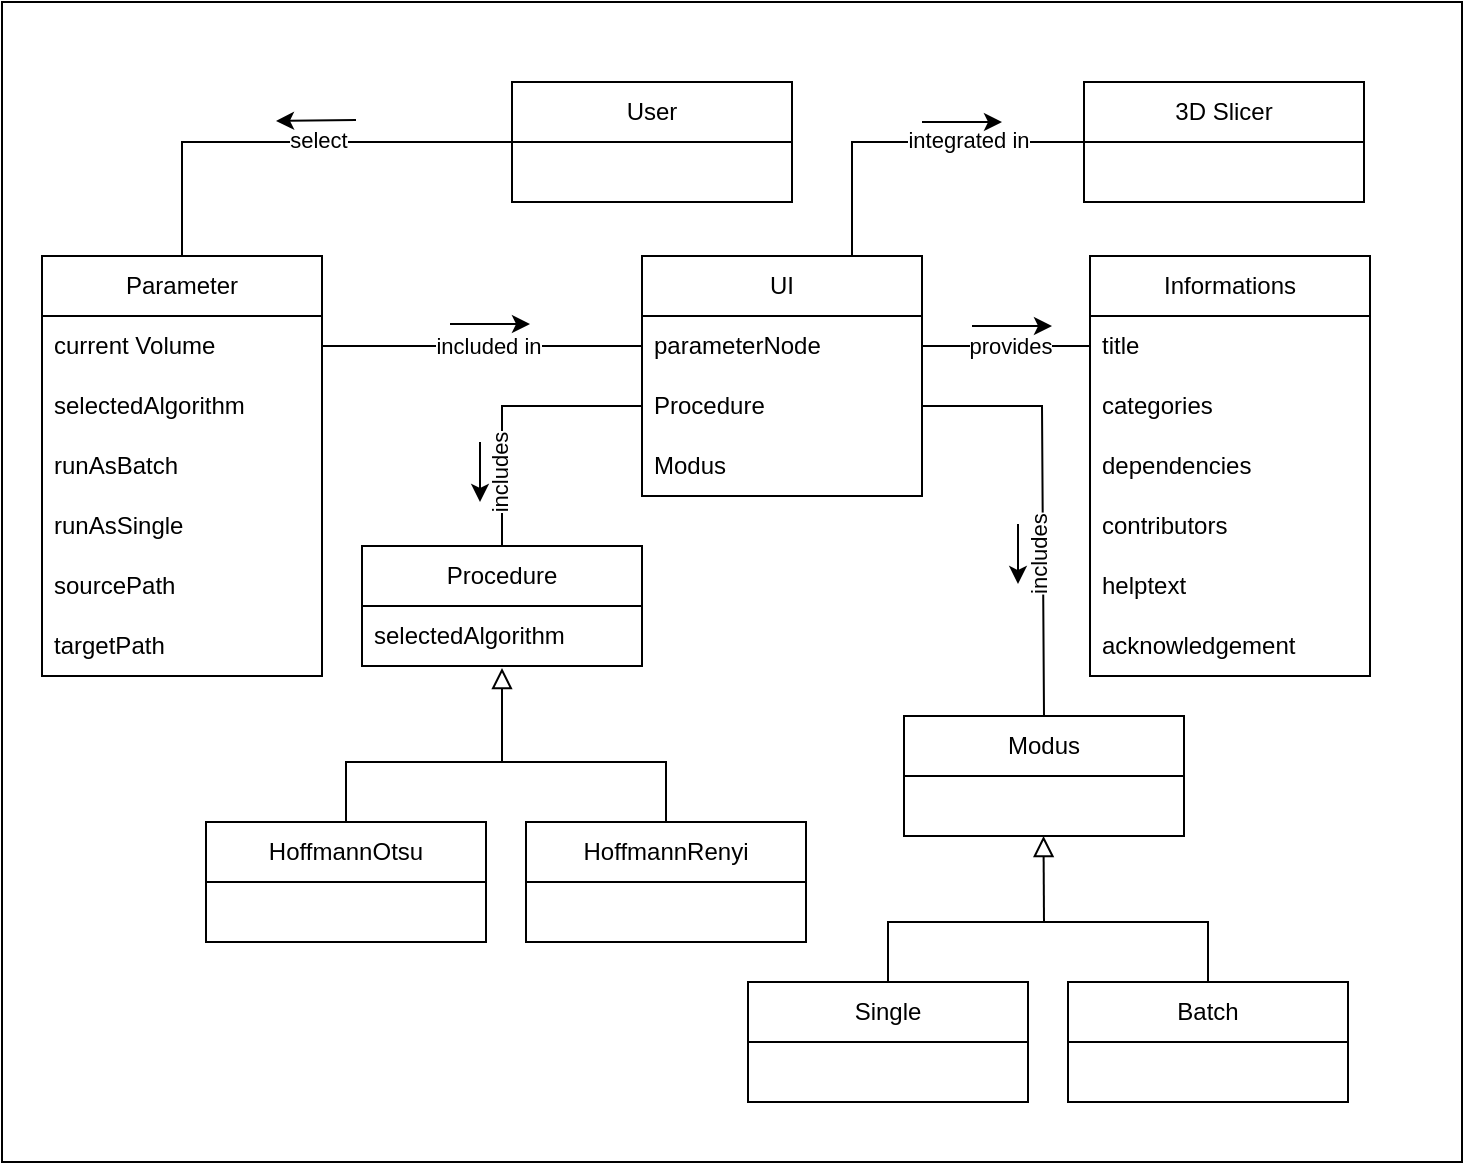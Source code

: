 <mxfile>
    <diagram name="Domänenmodell" id="t4hak22wCXQW6pz-v2GZ">
        <mxGraphModel dx="1854" dy="1629" grid="1" gridSize="10" guides="1" tooltips="1" connect="1" arrows="1" fold="1" page="1" pageScale="1" pageWidth="827" pageHeight="1169" math="0" shadow="0">
            <root>
                <mxCell id="0"/>
                <mxCell id="1" parent="0"/>
                <mxCell id="Qs3f1plYn783Y-EwiYJO-93" value="" style="rounded=0;whiteSpace=wrap;html=1;" parent="1" vertex="1">
                    <mxGeometry x="30" y="40" width="730" height="580" as="geometry"/>
                </mxCell>
                <mxCell id="Qs3f1plYn783Y-EwiYJO-1" value="UI" style="swimlane;fontStyle=0;childLayout=stackLayout;horizontal=1;startSize=30;horizontalStack=0;resizeParent=1;resizeParentMax=0;resizeLast=0;collapsible=1;marginBottom=0;whiteSpace=wrap;html=1;" parent="1" vertex="1">
                    <mxGeometry x="350" y="167" width="140" height="120" as="geometry"/>
                </mxCell>
                <mxCell id="Qs3f1plYn783Y-EwiYJO-2" value="parameterNode" style="text;strokeColor=none;fillColor=none;align=left;verticalAlign=middle;spacingLeft=4;spacingRight=4;overflow=hidden;points=[[0,0.5],[1,0.5]];portConstraint=eastwest;rotatable=0;whiteSpace=wrap;html=1;" parent="Qs3f1plYn783Y-EwiYJO-1" vertex="1">
                    <mxGeometry y="30" width="140" height="30" as="geometry"/>
                </mxCell>
                <mxCell id="Qs3f1plYn783Y-EwiYJO-77" value="Procedure" style="text;strokeColor=none;fillColor=none;align=left;verticalAlign=middle;spacingLeft=4;spacingRight=4;overflow=hidden;points=[[0,0.5],[1,0.5]];portConstraint=eastwest;rotatable=0;whiteSpace=wrap;html=1;" parent="Qs3f1plYn783Y-EwiYJO-1" vertex="1">
                    <mxGeometry y="60" width="140" height="30" as="geometry"/>
                </mxCell>
                <mxCell id="Qs3f1plYn783Y-EwiYJO-3" value="Modus" style="text;strokeColor=none;fillColor=none;align=left;verticalAlign=middle;spacingLeft=4;spacingRight=4;overflow=hidden;points=[[0,0.5],[1,0.5]];portConstraint=eastwest;rotatable=0;whiteSpace=wrap;html=1;" parent="Qs3f1plYn783Y-EwiYJO-1" vertex="1">
                    <mxGeometry y="90" width="140" height="30" as="geometry"/>
                </mxCell>
                <mxCell id="Qs3f1plYn783Y-EwiYJO-6" value="Informations" style="swimlane;fontStyle=0;childLayout=stackLayout;horizontal=1;startSize=30;horizontalStack=0;resizeParent=1;resizeParentMax=0;resizeLast=0;collapsible=1;marginBottom=0;whiteSpace=wrap;html=1;" parent="1" vertex="1">
                    <mxGeometry x="574" y="167" width="140" height="210" as="geometry">
                        <mxRectangle x="610" y="140" width="70" height="30" as="alternateBounds"/>
                    </mxGeometry>
                </mxCell>
                <mxCell id="Qs3f1plYn783Y-EwiYJO-7" value="title" style="text;strokeColor=none;fillColor=none;align=left;verticalAlign=middle;spacingLeft=4;spacingRight=4;overflow=hidden;points=[[0,0.5],[1,0.5]];portConstraint=eastwest;rotatable=0;whiteSpace=wrap;html=1;" parent="Qs3f1plYn783Y-EwiYJO-6" vertex="1">
                    <mxGeometry y="30" width="140" height="30" as="geometry"/>
                </mxCell>
                <mxCell id="Qs3f1plYn783Y-EwiYJO-26" value="categories" style="text;strokeColor=none;fillColor=none;align=left;verticalAlign=middle;spacingLeft=4;spacingRight=4;overflow=hidden;points=[[0,0.5],[1,0.5]];portConstraint=eastwest;rotatable=0;whiteSpace=wrap;html=1;" parent="Qs3f1plYn783Y-EwiYJO-6" vertex="1">
                    <mxGeometry y="60" width="140" height="30" as="geometry"/>
                </mxCell>
                <mxCell id="Qs3f1plYn783Y-EwiYJO-27" value="dependencies" style="text;strokeColor=none;fillColor=none;align=left;verticalAlign=middle;spacingLeft=4;spacingRight=4;overflow=hidden;points=[[0,0.5],[1,0.5]];portConstraint=eastwest;rotatable=0;whiteSpace=wrap;html=1;" parent="Qs3f1plYn783Y-EwiYJO-6" vertex="1">
                    <mxGeometry y="90" width="140" height="30" as="geometry"/>
                </mxCell>
                <mxCell id="Qs3f1plYn783Y-EwiYJO-28" value="contributors" style="text;strokeColor=none;fillColor=none;align=left;verticalAlign=middle;spacingLeft=4;spacingRight=4;overflow=hidden;points=[[0,0.5],[1,0.5]];portConstraint=eastwest;rotatable=0;whiteSpace=wrap;html=1;" parent="Qs3f1plYn783Y-EwiYJO-6" vertex="1">
                    <mxGeometry y="120" width="140" height="30" as="geometry"/>
                </mxCell>
                <mxCell id="Qs3f1plYn783Y-EwiYJO-8" value="helptext" style="text;strokeColor=none;fillColor=none;align=left;verticalAlign=middle;spacingLeft=4;spacingRight=4;overflow=hidden;points=[[0,0.5],[1,0.5]];portConstraint=eastwest;rotatable=0;whiteSpace=wrap;html=1;" parent="Qs3f1plYn783Y-EwiYJO-6" vertex="1">
                    <mxGeometry y="150" width="140" height="30" as="geometry"/>
                </mxCell>
                <mxCell id="Qs3f1plYn783Y-EwiYJO-9" value="acknowledgement" style="text;strokeColor=none;fillColor=none;align=left;verticalAlign=middle;spacingLeft=4;spacingRight=4;overflow=hidden;points=[[0,0.5],[1,0.5]];portConstraint=eastwest;rotatable=0;whiteSpace=wrap;html=1;" parent="Qs3f1plYn783Y-EwiYJO-6" vertex="1">
                    <mxGeometry y="180" width="140" height="30" as="geometry"/>
                </mxCell>
                <mxCell id="Qs3f1plYn783Y-EwiYJO-14" value="Parameter" style="swimlane;fontStyle=0;childLayout=stackLayout;horizontal=1;startSize=30;horizontalStack=0;resizeParent=1;resizeParentMax=0;resizeLast=0;collapsible=1;marginBottom=0;whiteSpace=wrap;html=1;" parent="1" vertex="1">
                    <mxGeometry x="50" y="167" width="140" height="210" as="geometry"/>
                </mxCell>
                <mxCell id="Qs3f1plYn783Y-EwiYJO-15" value="current Volume" style="text;strokeColor=none;fillColor=none;align=left;verticalAlign=middle;spacingLeft=4;spacingRight=4;overflow=hidden;points=[[0,0.5],[1,0.5]];portConstraint=eastwest;rotatable=0;whiteSpace=wrap;html=1;" parent="Qs3f1plYn783Y-EwiYJO-14" vertex="1">
                    <mxGeometry y="30" width="140" height="30" as="geometry"/>
                </mxCell>
                <mxCell id="Qs3f1plYn783Y-EwiYJO-31" value="selectedAlgorithm" style="text;strokeColor=none;fillColor=none;align=left;verticalAlign=middle;spacingLeft=4;spacingRight=4;overflow=hidden;points=[[0,0.5],[1,0.5]];portConstraint=eastwest;rotatable=0;whiteSpace=wrap;html=1;" parent="Qs3f1plYn783Y-EwiYJO-14" vertex="1">
                    <mxGeometry y="60" width="140" height="30" as="geometry"/>
                </mxCell>
                <mxCell id="Qs3f1plYn783Y-EwiYJO-16" value="runAsBatch" style="text;strokeColor=none;fillColor=none;align=left;verticalAlign=middle;spacingLeft=4;spacingRight=4;overflow=hidden;points=[[0,0.5],[1,0.5]];portConstraint=eastwest;rotatable=0;whiteSpace=wrap;html=1;" parent="Qs3f1plYn783Y-EwiYJO-14" vertex="1">
                    <mxGeometry y="90" width="140" height="30" as="geometry"/>
                </mxCell>
                <mxCell id="Qs3f1plYn783Y-EwiYJO-30" value="runAsSingle" style="text;strokeColor=none;fillColor=none;align=left;verticalAlign=middle;spacingLeft=4;spacingRight=4;overflow=hidden;points=[[0,0.5],[1,0.5]];portConstraint=eastwest;rotatable=0;whiteSpace=wrap;html=1;" parent="Qs3f1plYn783Y-EwiYJO-14" vertex="1">
                    <mxGeometry y="120" width="140" height="30" as="geometry"/>
                </mxCell>
                <mxCell id="Qs3f1plYn783Y-EwiYJO-29" value="sourcePath" style="text;strokeColor=none;fillColor=none;align=left;verticalAlign=middle;spacingLeft=4;spacingRight=4;overflow=hidden;points=[[0,0.5],[1,0.5]];portConstraint=eastwest;rotatable=0;whiteSpace=wrap;html=1;" parent="Qs3f1plYn783Y-EwiYJO-14" vertex="1">
                    <mxGeometry y="150" width="140" height="30" as="geometry"/>
                </mxCell>
                <mxCell id="Qs3f1plYn783Y-EwiYJO-17" value="targetPath" style="text;strokeColor=none;fillColor=none;align=left;verticalAlign=middle;spacingLeft=4;spacingRight=4;overflow=hidden;points=[[0,0.5],[1,0.5]];portConstraint=eastwest;rotatable=0;whiteSpace=wrap;html=1;" parent="Qs3f1plYn783Y-EwiYJO-14" vertex="1">
                    <mxGeometry y="180" width="140" height="30" as="geometry"/>
                </mxCell>
                <mxCell id="Qs3f1plYn783Y-EwiYJO-32" value="" style="endArrow=none;html=1;rounded=0;entryX=0;entryY=0.5;entryDx=0;entryDy=0;exitX=1;exitY=0.5;exitDx=0;exitDy=0;" parent="1" source="Qs3f1plYn783Y-EwiYJO-15" target="Qs3f1plYn783Y-EwiYJO-2" edge="1">
                    <mxGeometry width="50" height="50" relative="1" as="geometry">
                        <mxPoint x="240" y="317" as="sourcePoint"/>
                        <mxPoint x="290" y="267" as="targetPoint"/>
                    </mxGeometry>
                </mxCell>
                <mxCell id="Qs3f1plYn783Y-EwiYJO-72" value="included in" style="edgeLabel;html=1;align=center;verticalAlign=middle;resizable=0;points=[];" parent="Qs3f1plYn783Y-EwiYJO-32" vertex="1" connectable="0">
                    <mxGeometry x="-0.095" y="-2" relative="1" as="geometry">
                        <mxPoint x="10" y="-2" as="offset"/>
                    </mxGeometry>
                </mxCell>
                <mxCell id="Qs3f1plYn783Y-EwiYJO-33" value="" style="endArrow=none;html=1;rounded=0;entryX=1;entryY=0.5;entryDx=0;entryDy=0;exitX=0;exitY=0.5;exitDx=0;exitDy=0;" parent="1" source="Qs3f1plYn783Y-EwiYJO-7" target="Qs3f1plYn783Y-EwiYJO-2" edge="1">
                    <mxGeometry width="50" height="50" relative="1" as="geometry">
                        <mxPoint x="520" y="307" as="sourcePoint"/>
                        <mxPoint x="570" y="257" as="targetPoint"/>
                    </mxGeometry>
                </mxCell>
                <mxCell id="Qs3f1plYn783Y-EwiYJO-73" value="provides" style="edgeLabel;html=1;align=center;verticalAlign=middle;resizable=0;points=[];" parent="Qs3f1plYn783Y-EwiYJO-33" vertex="1" connectable="0">
                    <mxGeometry x="-0.032" y="2" relative="1" as="geometry">
                        <mxPoint y="-2" as="offset"/>
                    </mxGeometry>
                </mxCell>
                <mxCell id="Qs3f1plYn783Y-EwiYJO-38" value="User" style="swimlane;fontStyle=0;childLayout=stackLayout;horizontal=1;startSize=30;horizontalStack=0;resizeParent=1;resizeParentMax=0;resizeLast=0;collapsible=1;marginBottom=0;whiteSpace=wrap;html=1;" parent="1" vertex="1">
                    <mxGeometry x="285" y="80" width="140" height="60" as="geometry"/>
                </mxCell>
                <mxCell id="Qs3f1plYn783Y-EwiYJO-42" value="Modus" style="swimlane;fontStyle=0;childLayout=stackLayout;horizontal=1;startSize=30;horizontalStack=0;resizeParent=1;resizeParentMax=0;resizeLast=0;collapsible=1;marginBottom=0;whiteSpace=wrap;html=1;" parent="1" vertex="1">
                    <mxGeometry x="481" y="397" width="140" height="60" as="geometry"/>
                </mxCell>
                <mxCell id="Qs3f1plYn783Y-EwiYJO-45" value="Single" style="swimlane;fontStyle=0;childLayout=stackLayout;horizontal=1;startSize=30;horizontalStack=0;resizeParent=1;resizeParentMax=0;resizeLast=0;collapsible=1;marginBottom=0;whiteSpace=wrap;html=1;" parent="1" vertex="1">
                    <mxGeometry x="403" y="530" width="140" height="60" as="geometry"/>
                </mxCell>
                <mxCell id="Qs3f1plYn783Y-EwiYJO-46" value="Batch" style="swimlane;fontStyle=0;childLayout=stackLayout;horizontal=1;startSize=30;horizontalStack=0;resizeParent=1;resizeParentMax=0;resizeLast=0;collapsible=1;marginBottom=0;whiteSpace=wrap;html=1;" parent="1" vertex="1">
                    <mxGeometry x="563" y="530" width="140" height="60" as="geometry"/>
                </mxCell>
                <mxCell id="Qs3f1plYn783Y-EwiYJO-49" value="" style="endArrow=none;html=1;rounded=0;exitX=0.5;exitY=0;exitDx=0;exitDy=0;entryX=0.5;entryY=0;entryDx=0;entryDy=0;" parent="1" source="Qs3f1plYn783Y-EwiYJO-45" target="Qs3f1plYn783Y-EwiYJO-46" edge="1">
                    <mxGeometry width="50" height="50" relative="1" as="geometry">
                        <mxPoint x="443" y="540" as="sourcePoint"/>
                        <mxPoint x="613" y="500" as="targetPoint"/>
                        <Array as="points">
                            <mxPoint x="473" y="500"/>
                            <mxPoint x="633" y="500"/>
                        </Array>
                    </mxGeometry>
                </mxCell>
                <mxCell id="Qs3f1plYn783Y-EwiYJO-50" value="Procedure" style="swimlane;fontStyle=0;childLayout=stackLayout;horizontal=1;startSize=30;horizontalStack=0;resizeParent=1;resizeParentMax=0;resizeLast=0;collapsible=1;marginBottom=0;whiteSpace=wrap;html=1;" parent="1" vertex="1">
                    <mxGeometry x="210" y="312" width="140" height="60" as="geometry"/>
                </mxCell>
                <mxCell id="Qs3f1plYn783Y-EwiYJO-52" value="selectedAlgorithm" style="text;strokeColor=none;fillColor=none;align=left;verticalAlign=middle;spacingLeft=4;spacingRight=4;overflow=hidden;points=[[0,0.5],[1,0.5]];portConstraint=eastwest;rotatable=0;whiteSpace=wrap;html=1;" parent="Qs3f1plYn783Y-EwiYJO-50" vertex="1">
                    <mxGeometry y="30" width="140" height="30" as="geometry"/>
                </mxCell>
                <mxCell id="Qs3f1plYn783Y-EwiYJO-53" value="HoffmannOtsu" style="swimlane;fontStyle=0;childLayout=stackLayout;horizontal=1;startSize=30;horizontalStack=0;resizeParent=1;resizeParentMax=0;resizeLast=0;collapsible=1;marginBottom=0;whiteSpace=wrap;html=1;" parent="1" vertex="1">
                    <mxGeometry x="132" y="450" width="140" height="60" as="geometry"/>
                </mxCell>
                <mxCell id="Qs3f1plYn783Y-EwiYJO-54" value="HoffmannRenyi" style="swimlane;fontStyle=0;childLayout=stackLayout;horizontal=1;startSize=30;horizontalStack=0;resizeParent=1;resizeParentMax=0;resizeLast=0;collapsible=1;marginBottom=0;whiteSpace=wrap;html=1;" parent="1" vertex="1">
                    <mxGeometry x="292" y="450" width="140" height="60" as="geometry"/>
                </mxCell>
                <mxCell id="Qs3f1plYn783Y-EwiYJO-55" value="" style="endArrow=block;html=1;rounded=0;align=center;verticalAlign=bottom;endFill=0;labelBackgroundColor=none;endSize=8;entryX=0.5;entryY=1.033;entryDx=0;entryDy=0;entryPerimeter=0;" parent="1" target="Qs3f1plYn783Y-EwiYJO-52" edge="1">
                    <mxGeometry relative="1" as="geometry">
                        <mxPoint x="280" y="420" as="sourcePoint"/>
                        <mxPoint x="289" y="432" as="targetPoint"/>
                    </mxGeometry>
                </mxCell>
                <mxCell id="Qs3f1plYn783Y-EwiYJO-56" value="" style="resizable=0;html=1;align=center;verticalAlign=top;labelBackgroundColor=none;" parent="Qs3f1plYn783Y-EwiYJO-55" connectable="0" vertex="1">
                    <mxGeometry relative="1" as="geometry">
                        <mxPoint x="2" y="-32" as="offset"/>
                    </mxGeometry>
                </mxCell>
                <mxCell id="Qs3f1plYn783Y-EwiYJO-57" value="" style="endArrow=none;html=1;rounded=0;exitX=0.5;exitY=0;exitDx=0;exitDy=0;entryX=0.5;entryY=0;entryDx=0;entryDy=0;" parent="1" source="Qs3f1plYn783Y-EwiYJO-53" target="Qs3f1plYn783Y-EwiYJO-54" edge="1">
                    <mxGeometry width="50" height="50" relative="1" as="geometry">
                        <mxPoint x="172" y="460" as="sourcePoint"/>
                        <mxPoint x="342" y="420" as="targetPoint"/>
                        <Array as="points">
                            <mxPoint x="202" y="420"/>
                            <mxPoint x="362" y="420"/>
                        </Array>
                    </mxGeometry>
                </mxCell>
                <mxCell id="Qs3f1plYn783Y-EwiYJO-58" value="" style="endArrow=none;html=1;rounded=0;entryX=0;entryY=0.5;entryDx=0;entryDy=0;exitX=0.5;exitY=0;exitDx=0;exitDy=0;" parent="1" source="Qs3f1plYn783Y-EwiYJO-14" target="Qs3f1plYn783Y-EwiYJO-38" edge="1">
                    <mxGeometry width="50" height="50" relative="1" as="geometry">
                        <mxPoint x="400" y="250" as="sourcePoint"/>
                        <mxPoint x="450" y="200" as="targetPoint"/>
                        <Array as="points">
                            <mxPoint x="120" y="110"/>
                        </Array>
                    </mxGeometry>
                </mxCell>
                <mxCell id="Qs3f1plYn783Y-EwiYJO-61" value="select" style="edgeLabel;html=1;align=center;verticalAlign=middle;resizable=0;points=[];" parent="Qs3f1plYn783Y-EwiYJO-58" vertex="1" connectable="0">
                    <mxGeometry x="0.506" relative="1" as="geometry">
                        <mxPoint x="-42" y="-1" as="offset"/>
                    </mxGeometry>
                </mxCell>
                <mxCell id="Qs3f1plYn783Y-EwiYJO-59" value="" style="endArrow=none;html=1;rounded=0;exitX=0.5;exitY=0;exitDx=0;exitDy=0;entryX=1;entryY=0.5;entryDx=0;entryDy=0;" parent="1" source="Qs3f1plYn783Y-EwiYJO-42" target="Qs3f1plYn783Y-EwiYJO-77" edge="1">
                    <mxGeometry width="50" height="50" relative="1" as="geometry">
                        <mxPoint x="270" y="300" as="sourcePoint"/>
                        <mxPoint x="440" y="280" as="targetPoint"/>
                        <Array as="points">
                            <mxPoint x="550" y="242"/>
                        </Array>
                    </mxGeometry>
                </mxCell>
                <mxCell id="Qs3f1plYn783Y-EwiYJO-75" value="includes" style="edgeLabel;html=1;align=center;verticalAlign=middle;resizable=0;points=[];rotation=-90;" parent="Qs3f1plYn783Y-EwiYJO-59" vertex="1" connectable="0">
                    <mxGeometry x="0.059" y="2" relative="1" as="geometry">
                        <mxPoint y="34" as="offset"/>
                    </mxGeometry>
                </mxCell>
                <mxCell id="Qs3f1plYn783Y-EwiYJO-60" value="" style="endArrow=none;html=1;rounded=0;exitX=0.5;exitY=0;exitDx=0;exitDy=0;entryX=0;entryY=0.5;entryDx=0;entryDy=0;" parent="1" source="Qs3f1plYn783Y-EwiYJO-50" target="Qs3f1plYn783Y-EwiYJO-77" edge="1">
                    <mxGeometry width="50" height="50" relative="1" as="geometry">
                        <mxPoint x="259" y="310" as="sourcePoint"/>
                        <mxPoint x="409" y="349" as="targetPoint"/>
                        <Array as="points">
                            <mxPoint x="280" y="242"/>
                        </Array>
                    </mxGeometry>
                </mxCell>
                <mxCell id="Qs3f1plYn783Y-EwiYJO-78" value="includes" style="edgeLabel;html=1;align=center;verticalAlign=middle;resizable=0;points=[];rotation=-90;" parent="Qs3f1plYn783Y-EwiYJO-60" vertex="1" connectable="0">
                    <mxGeometry x="-0.435" y="1" relative="1" as="geometry">
                        <mxPoint y="3" as="offset"/>
                    </mxGeometry>
                </mxCell>
                <mxCell id="Qs3f1plYn783Y-EwiYJO-79" value="3D Slicer" style="swimlane;fontStyle=0;childLayout=stackLayout;horizontal=1;startSize=30;horizontalStack=0;resizeParent=1;resizeParentMax=0;resizeLast=0;collapsible=1;marginBottom=0;whiteSpace=wrap;html=1;" parent="1" vertex="1">
                    <mxGeometry x="571" y="80" width="140" height="60" as="geometry"/>
                </mxCell>
                <mxCell id="Qs3f1plYn783Y-EwiYJO-80" value="" style="endArrow=none;html=1;rounded=0;entryX=0;entryY=0.5;entryDx=0;entryDy=0;exitX=0.75;exitY=0;exitDx=0;exitDy=0;" parent="1" source="Qs3f1plYn783Y-EwiYJO-1" target="Qs3f1plYn783Y-EwiYJO-79" edge="1">
                    <mxGeometry width="50" height="50" relative="1" as="geometry">
                        <mxPoint x="410" y="180" as="sourcePoint"/>
                        <mxPoint x="460" y="130" as="targetPoint"/>
                        <Array as="points">
                            <mxPoint x="455" y="110"/>
                        </Array>
                    </mxGeometry>
                </mxCell>
                <mxCell id="Qs3f1plYn783Y-EwiYJO-81" value="integrated in" style="edgeLabel;html=1;align=center;verticalAlign=middle;resizable=0;points=[];rotation=0;" parent="Qs3f1plYn783Y-EwiYJO-80" vertex="1" connectable="0">
                    <mxGeometry x="-0.377" relative="1" as="geometry">
                        <mxPoint x="58" y="-4" as="offset"/>
                    </mxGeometry>
                </mxCell>
                <mxCell id="Qs3f1plYn783Y-EwiYJO-83" value="" style="endArrow=classic;html=1;rounded=0;" parent="1" edge="1">
                    <mxGeometry width="50" height="50" relative="1" as="geometry">
                        <mxPoint x="490" y="100" as="sourcePoint"/>
                        <mxPoint x="530" y="100" as="targetPoint"/>
                    </mxGeometry>
                </mxCell>
                <mxCell id="Qs3f1plYn783Y-EwiYJO-85" value="" style="endArrow=classic;html=1;rounded=0;" parent="1" edge="1">
                    <mxGeometry width="50" height="50" relative="1" as="geometry">
                        <mxPoint x="515" y="202" as="sourcePoint"/>
                        <mxPoint x="555" y="202" as="targetPoint"/>
                    </mxGeometry>
                </mxCell>
                <mxCell id="Qs3f1plYn783Y-EwiYJO-86" value="" style="endArrow=classic;html=1;rounded=0;" parent="1" edge="1">
                    <mxGeometry width="50" height="50" relative="1" as="geometry">
                        <mxPoint x="254" y="201" as="sourcePoint"/>
                        <mxPoint x="294" y="201" as="targetPoint"/>
                    </mxGeometry>
                </mxCell>
                <mxCell id="Qs3f1plYn783Y-EwiYJO-87" value="" style="endArrow=classic;html=1;rounded=0;" parent="1" edge="1">
                    <mxGeometry width="50" height="50" relative="1" as="geometry">
                        <mxPoint x="538" y="301" as="sourcePoint"/>
                        <mxPoint x="538" y="331" as="targetPoint"/>
                    </mxGeometry>
                </mxCell>
                <mxCell id="Qs3f1plYn783Y-EwiYJO-88" value="" style="endArrow=classic;html=1;rounded=0;" parent="1" edge="1">
                    <mxGeometry width="50" height="50" relative="1" as="geometry">
                        <mxPoint x="269" y="260" as="sourcePoint"/>
                        <mxPoint x="269" y="290" as="targetPoint"/>
                    </mxGeometry>
                </mxCell>
                <mxCell id="Qs3f1plYn783Y-EwiYJO-90" value="" style="endArrow=classic;html=1;rounded=0;" parent="1" edge="1">
                    <mxGeometry width="50" height="50" relative="1" as="geometry">
                        <mxPoint x="207" y="99.0" as="sourcePoint"/>
                        <mxPoint x="167" y="99.48" as="targetPoint"/>
                    </mxGeometry>
                </mxCell>
                <mxCell id="Qs3f1plYn783Y-EwiYJO-91" value="" style="endArrow=block;html=1;rounded=0;align=center;verticalAlign=bottom;endFill=0;labelBackgroundColor=none;endSize=8;entryX=0.5;entryY=1.033;entryDx=0;entryDy=0;entryPerimeter=0;" parent="1" edge="1">
                    <mxGeometry relative="1" as="geometry">
                        <mxPoint x="551" y="500" as="sourcePoint"/>
                        <mxPoint x="550.76" y="457" as="targetPoint"/>
                    </mxGeometry>
                </mxCell>
                <mxCell id="Qs3f1plYn783Y-EwiYJO-92" value="" style="resizable=0;html=1;align=center;verticalAlign=top;labelBackgroundColor=none;" parent="Qs3f1plYn783Y-EwiYJO-91" connectable="0" vertex="1">
                    <mxGeometry relative="1" as="geometry">
                        <mxPoint x="2" y="-32" as="offset"/>
                    </mxGeometry>
                </mxCell>
            </root>
        </mxGraphModel>
    </diagram>
    <diagram id="NlZScWLR0fnb_qVeXwnt" name="Klassendiagramm">
        <mxGraphModel dx="1180" dy="1036" grid="1" gridSize="10" guides="1" tooltips="1" connect="1" arrows="1" fold="1" page="1" pageScale="1" pageWidth="827" pageHeight="1169" math="0" shadow="0">
            <root>
                <mxCell id="0"/>
                <mxCell id="1" parent="0"/>
                <mxCell id="HB3kl6WW0J8gD8ewLijm-1" value="DenthalWidget" style="swimlane;fontStyle=1;align=center;verticalAlign=top;childLayout=stackLayout;horizontal=1;startSize=26;horizontalStack=0;resizeParent=1;resizeParentMax=0;resizeLast=0;collapsible=1;marginBottom=0;whiteSpace=wrap;html=1;" vertex="1" parent="1">
                    <mxGeometry x="315" y="660" width="160" height="86" as="geometry"/>
                </mxCell>
                <mxCell id="HB3kl6WW0J8gD8ewLijm-2" value="+ field: type" style="text;strokeColor=none;fillColor=none;align=left;verticalAlign=top;spacingLeft=4;spacingRight=4;overflow=hidden;rotatable=0;points=[[0,0.5],[1,0.5]];portConstraint=eastwest;whiteSpace=wrap;html=1;" vertex="1" parent="HB3kl6WW0J8gD8ewLijm-1">
                    <mxGeometry y="26" width="160" height="26" as="geometry"/>
                </mxCell>
                <mxCell id="HB3kl6WW0J8gD8ewLijm-3" value="" style="line;strokeWidth=1;fillColor=none;align=left;verticalAlign=middle;spacingTop=-1;spacingLeft=3;spacingRight=3;rotatable=0;labelPosition=right;points=[];portConstraint=eastwest;strokeColor=inherit;" vertex="1" parent="HB3kl6WW0J8gD8ewLijm-1">
                    <mxGeometry y="52" width="160" height="8" as="geometry"/>
                </mxCell>
                <mxCell id="HB3kl6WW0J8gD8ewLijm-4" value="+ method(type): type" style="text;strokeColor=none;fillColor=none;align=left;verticalAlign=top;spacingLeft=4;spacingRight=4;overflow=hidden;rotatable=0;points=[[0,0.5],[1,0.5]];portConstraint=eastwest;whiteSpace=wrap;html=1;" vertex="1" parent="HB3kl6WW0J8gD8ewLijm-1">
                    <mxGeometry y="60" width="160" height="26" as="geometry"/>
                </mxCell>
                <mxCell id="HB3kl6WW0J8gD8ewLijm-5" value="DenthalLogic" style="swimlane;fontStyle=1;align=center;verticalAlign=top;childLayout=stackLayout;horizontal=1;startSize=26;horizontalStack=0;resizeParent=1;resizeParentMax=0;resizeLast=0;collapsible=1;marginBottom=0;whiteSpace=wrap;html=1;" vertex="1" parent="1">
                    <mxGeometry x="276.5" y="802" width="237.5" height="190" as="geometry"/>
                </mxCell>
                <mxCell id="HB3kl6WW0J8gD8ewLijm-6" value="- availableAlgorithms: list[string]" style="text;strokeColor=none;fillColor=none;align=left;verticalAlign=top;spacingLeft=4;spacingRight=4;overflow=hidden;rotatable=0;points=[[0,0.5],[1,0.5]];portConstraint=eastwest;whiteSpace=wrap;html=1;" vertex="1" parent="HB3kl6WW0J8gD8ewLijm-5">
                    <mxGeometry y="26" width="237.5" height="26" as="geometry"/>
                </mxCell>
                <mxCell id="HB3kl6WW0J8gD8ewLijm-7" value="+ selectedAlgorithm: any" style="text;strokeColor=none;fillColor=none;align=left;verticalAlign=top;spacingLeft=4;spacingRight=4;overflow=hidden;rotatable=0;points=[[0,0.5],[1,0.5]];portConstraint=eastwest;whiteSpace=wrap;html=1;" vertex="1" parent="HB3kl6WW0J8gD8ewLijm-5">
                    <mxGeometry y="52" width="237.5" height="26" as="geometry"/>
                </mxCell>
                <mxCell id="HB3kl6WW0J8gD8ewLijm-8" value="" style="line;strokeWidth=1;fillColor=none;align=left;verticalAlign=middle;spacingTop=-1;spacingLeft=3;spacingRight=3;rotatable=0;labelPosition=right;points=[];portConstraint=eastwest;strokeColor=inherit;" vertex="1" parent="HB3kl6WW0J8gD8ewLijm-5">
                    <mxGeometry y="78" width="237.5" height="8" as="geometry"/>
                </mxCell>
                <mxCell id="HB3kl6WW0J8gD8ewLijm-9" value="+ DenthalLogic()" style="text;strokeColor=none;fillColor=none;align=left;verticalAlign=top;spacingLeft=4;spacingRight=4;overflow=hidden;rotatable=0;points=[[0,0.5],[1,0.5]];portConstraint=eastwest;whiteSpace=wrap;html=1;fontStyle=0" vertex="1" parent="HB3kl6WW0J8gD8ewLijm-5">
                    <mxGeometry y="86" width="237.5" height="26" as="geometry"/>
                </mxCell>
                <mxCell id="HB3kl6WW0J8gD8ewLijm-10" value="+ getParameterNode(): ParameterNode" style="text;strokeColor=none;fillColor=none;align=left;verticalAlign=top;spacingLeft=4;spacingRight=4;overflow=hidden;rotatable=0;points=[[0,0.5],[1,0.5]];portConstraint=eastwest;whiteSpace=wrap;html=1;" vertex="1" parent="HB3kl6WW0J8gD8ewLijm-5">
                    <mxGeometry y="112" width="237.5" height="26" as="geometry"/>
                </mxCell>
                <mxCell id="HB3kl6WW0J8gD8ewLijm-11" value="+ getAlgorithmsByName(): list[string]" style="text;strokeColor=none;fillColor=none;align=left;verticalAlign=top;spacingLeft=4;spacingRight=4;overflow=hidden;rotatable=0;points=[[0,0.5],[1,0.5]];portConstraint=eastwest;whiteSpace=wrap;html=1;fontStyle=4" vertex="1" parent="HB3kl6WW0J8gD8ewLijm-5">
                    <mxGeometry y="138" width="237.5" height="26" as="geometry"/>
                </mxCell>
                <mxCell id="HB3kl6WW0J8gD8ewLijm-12" value="+ method(type): type" style="text;strokeColor=none;fillColor=none;align=left;verticalAlign=top;spacingLeft=4;spacingRight=4;overflow=hidden;rotatable=0;points=[[0,0.5],[1,0.5]];portConstraint=eastwest;whiteSpace=wrap;html=1;" vertex="1" parent="HB3kl6WW0J8gD8ewLijm-5">
                    <mxGeometry y="164" width="237.5" height="26" as="geometry"/>
                </mxCell>
                <mxCell id="HB3kl6WW0J8gD8ewLijm-13" value="Otsu" style="swimlane;fontStyle=1;align=center;verticalAlign=top;childLayout=stackLayout;horizontal=1;startSize=26;horizontalStack=0;resizeParent=1;resizeParentMax=0;resizeLast=0;collapsible=1;marginBottom=0;whiteSpace=wrap;html=1;" vertex="1" parent="1">
                    <mxGeometry x="105" y="1060" width="279" height="86" as="geometry"/>
                </mxCell>
                <mxCell id="HB3kl6WW0J8gD8ewLijm-14" value="" style="line;strokeWidth=1;fillColor=none;align=left;verticalAlign=middle;spacingTop=-1;spacingLeft=3;spacingRight=3;rotatable=0;labelPosition=right;points=[];portConstraint=eastwest;strokeColor=inherit;" vertex="1" parent="HB3kl6WW0J8gD8ewLijm-13">
                    <mxGeometry y="26" width="279" height="8" as="geometry"/>
                </mxCell>
                <mxCell id="HB3kl6WW0J8gD8ewLijm-15" value="+ execute(param: ParameterNode): None" style="text;strokeColor=none;fillColor=none;align=left;verticalAlign=top;spacingLeft=4;spacingRight=4;overflow=hidden;rotatable=0;points=[[0,0.5],[1,0.5]];portConstraint=eastwest;whiteSpace=wrap;html=1;" vertex="1" parent="HB3kl6WW0J8gD8ewLijm-13">
                    <mxGeometry y="34" width="279" height="26" as="geometry"/>
                </mxCell>
                <mxCell id="HB3kl6WW0J8gD8ewLijm-16" value="+ executeAsBatch(param: ParameterNode): None" style="text;strokeColor=none;fillColor=none;align=left;verticalAlign=top;spacingLeft=4;spacingRight=4;overflow=hidden;rotatable=0;points=[[0,0.5],[1,0.5]];portConstraint=eastwest;whiteSpace=wrap;html=1;" vertex="1" parent="HB3kl6WW0J8gD8ewLijm-13">
                    <mxGeometry y="60" width="279" height="26" as="geometry"/>
                </mxCell>
                <mxCell id="HB3kl6WW0J8gD8ewLijm-17" value="Renyi" style="swimlane;fontStyle=1;align=center;verticalAlign=top;childLayout=stackLayout;horizontal=1;startSize=26;horizontalStack=0;resizeParent=1;resizeParentMax=0;resizeLast=0;collapsible=1;marginBottom=0;whiteSpace=wrap;html=1;" vertex="1" parent="1">
                    <mxGeometry x="409" y="1060" width="276" height="86" as="geometry"/>
                </mxCell>
                <mxCell id="HB3kl6WW0J8gD8ewLijm-18" value="" style="line;strokeWidth=1;fillColor=none;align=left;verticalAlign=middle;spacingTop=-1;spacingLeft=3;spacingRight=3;rotatable=0;labelPosition=right;points=[];portConstraint=eastwest;strokeColor=inherit;" vertex="1" parent="HB3kl6WW0J8gD8ewLijm-17">
                    <mxGeometry y="26" width="276" height="8" as="geometry"/>
                </mxCell>
                <mxCell id="HB3kl6WW0J8gD8ewLijm-19" value="+ execute(param: ParameterNode): None" style="text;strokeColor=none;fillColor=none;align=left;verticalAlign=top;spacingLeft=4;spacingRight=4;overflow=hidden;rotatable=0;points=[[0,0.5],[1,0.5]];portConstraint=eastwest;whiteSpace=wrap;html=1;" vertex="1" parent="HB3kl6WW0J8gD8ewLijm-17">
                    <mxGeometry y="34" width="276" height="26" as="geometry"/>
                </mxCell>
                <mxCell id="HB3kl6WW0J8gD8ewLijm-20" value="+ executeAsBatch(param: ParameterNode): None" style="text;strokeColor=none;fillColor=none;align=left;verticalAlign=top;spacingLeft=4;spacingRight=4;overflow=hidden;rotatable=0;points=[[0,0.5],[1,0.5]];portConstraint=eastwest;whiteSpace=wrap;html=1;" vertex="1" parent="HB3kl6WW0J8gD8ewLijm-17">
                    <mxGeometry y="60" width="276" height="26" as="geometry"/>
                </mxCell>
                <mxCell id="HB3kl6WW0J8gD8ewLijm-21" value="" style="endArrow=block;endFill=0;endSize=12;html=1;rounded=0;entryX=0.5;entryY=1;entryDx=0;entryDy=0;" edge="1" parent="1" target="HB3kl6WW0J8gD8ewLijm-5">
                    <mxGeometry width="160" relative="1" as="geometry">
                        <mxPoint x="395" y="1030" as="sourcePoint"/>
                        <mxPoint x="485" y="1020" as="targetPoint"/>
                    </mxGeometry>
                </mxCell>
                <mxCell id="HB3kl6WW0J8gD8ewLijm-22" value="" style="endArrow=none;html=1;rounded=0;exitX=0.5;exitY=0;exitDx=0;exitDy=0;entryX=0.5;entryY=0;entryDx=0;entryDy=0;" edge="1" parent="1" source="HB3kl6WW0J8gD8ewLijm-13" target="HB3kl6WW0J8gD8ewLijm-17">
                    <mxGeometry width="50" height="50" relative="1" as="geometry">
                        <mxPoint x="384" y="1060" as="sourcePoint"/>
                        <mxPoint x="434" y="1010" as="targetPoint"/>
                        <Array as="points">
                            <mxPoint x="245" y="1030"/>
                            <mxPoint x="547" y="1030"/>
                        </Array>
                    </mxGeometry>
                </mxCell>
                <mxCell id="HB3kl6WW0J8gD8ewLijm-23" value="ParameterNode" style="swimlane;fontStyle=1;align=center;verticalAlign=top;childLayout=stackLayout;horizontal=1;startSize=26;horizontalStack=0;resizeParent=1;resizeParentMax=0;resizeLast=0;collapsible=1;marginBottom=0;whiteSpace=wrap;html=1;" vertex="1" parent="1">
                    <mxGeometry x="30" y="750" width="160" height="190" as="geometry"/>
                </mxCell>
                <mxCell id="HB3kl6WW0J8gD8ewLijm-24" value="+ field: type" style="text;strokeColor=none;fillColor=none;align=left;verticalAlign=top;spacingLeft=4;spacingRight=4;overflow=hidden;rotatable=0;points=[[0,0.5],[1,0.5]];portConstraint=eastwest;whiteSpace=wrap;html=1;" vertex="1" parent="HB3kl6WW0J8gD8ewLijm-23">
                    <mxGeometry y="26" width="160" height="26" as="geometry"/>
                </mxCell>
                <mxCell id="HB3kl6WW0J8gD8ewLijm-25" value="+ field: type" style="text;strokeColor=none;fillColor=none;align=left;verticalAlign=top;spacingLeft=4;spacingRight=4;overflow=hidden;rotatable=0;points=[[0,0.5],[1,0.5]];portConstraint=eastwest;whiteSpace=wrap;html=1;" vertex="1" parent="HB3kl6WW0J8gD8ewLijm-23">
                    <mxGeometry y="52" width="160" height="26" as="geometry"/>
                </mxCell>
                <mxCell id="HB3kl6WW0J8gD8ewLijm-26" value="+ field: type" style="text;strokeColor=none;fillColor=none;align=left;verticalAlign=top;spacingLeft=4;spacingRight=4;overflow=hidden;rotatable=0;points=[[0,0.5],[1,0.5]];portConstraint=eastwest;whiteSpace=wrap;html=1;" vertex="1" parent="HB3kl6WW0J8gD8ewLijm-23">
                    <mxGeometry y="78" width="160" height="26" as="geometry"/>
                </mxCell>
                <mxCell id="HB3kl6WW0J8gD8ewLijm-27" value="+ field: type" style="text;strokeColor=none;fillColor=none;align=left;verticalAlign=top;spacingLeft=4;spacingRight=4;overflow=hidden;rotatable=0;points=[[0,0.5],[1,0.5]];portConstraint=eastwest;whiteSpace=wrap;html=1;" vertex="1" parent="HB3kl6WW0J8gD8ewLijm-23">
                    <mxGeometry y="104" width="160" height="26" as="geometry"/>
                </mxCell>
                <mxCell id="HB3kl6WW0J8gD8ewLijm-28" value="+ field: type" style="text;strokeColor=none;fillColor=none;align=left;verticalAlign=top;spacingLeft=4;spacingRight=4;overflow=hidden;rotatable=0;points=[[0,0.5],[1,0.5]];portConstraint=eastwest;whiteSpace=wrap;html=1;" vertex="1" parent="HB3kl6WW0J8gD8ewLijm-23">
                    <mxGeometry y="130" width="160" height="26" as="geometry"/>
                </mxCell>
                <mxCell id="HB3kl6WW0J8gD8ewLijm-29" value="+ field: type" style="text;strokeColor=none;fillColor=none;align=left;verticalAlign=top;spacingLeft=4;spacingRight=4;overflow=hidden;rotatable=0;points=[[0,0.5],[1,0.5]];portConstraint=eastwest;whiteSpace=wrap;html=1;" vertex="1" parent="HB3kl6WW0J8gD8ewLijm-23">
                    <mxGeometry y="156" width="160" height="26" as="geometry"/>
                </mxCell>
                <mxCell id="HB3kl6WW0J8gD8ewLijm-30" value="" style="line;strokeWidth=1;fillColor=none;align=left;verticalAlign=middle;spacingTop=-1;spacingLeft=3;spacingRight=3;rotatable=0;labelPosition=right;points=[];portConstraint=eastwest;strokeColor=inherit;" vertex="1" parent="HB3kl6WW0J8gD8ewLijm-23">
                    <mxGeometry y="182" width="160" height="8" as="geometry"/>
                </mxCell>
                <mxCell id="HB3kl6WW0J8gD8ewLijm-31" value="Denthal" style="swimlane;fontStyle=1;align=center;verticalAlign=top;childLayout=stackLayout;horizontal=1;startSize=26;horizontalStack=0;resizeParent=1;resizeParentMax=0;resizeLast=0;collapsible=1;marginBottom=0;whiteSpace=wrap;html=1;" vertex="1" parent="1">
                    <mxGeometry x="600" y="750" width="160" height="190" as="geometry"/>
                </mxCell>
                <mxCell id="HB3kl6WW0J8gD8ewLijm-32" value="+ field: type" style="text;strokeColor=none;fillColor=none;align=left;verticalAlign=top;spacingLeft=4;spacingRight=4;overflow=hidden;rotatable=0;points=[[0,0.5],[1,0.5]];portConstraint=eastwest;whiteSpace=wrap;html=1;" vertex="1" parent="HB3kl6WW0J8gD8ewLijm-31">
                    <mxGeometry y="26" width="160" height="26" as="geometry"/>
                </mxCell>
                <mxCell id="HB3kl6WW0J8gD8ewLijm-33" value="+ field: type" style="text;strokeColor=none;fillColor=none;align=left;verticalAlign=top;spacingLeft=4;spacingRight=4;overflow=hidden;rotatable=0;points=[[0,0.5],[1,0.5]];portConstraint=eastwest;whiteSpace=wrap;html=1;" vertex="1" parent="HB3kl6WW0J8gD8ewLijm-31">
                    <mxGeometry y="52" width="160" height="26" as="geometry"/>
                </mxCell>
                <mxCell id="HB3kl6WW0J8gD8ewLijm-34" value="+ field: type" style="text;strokeColor=none;fillColor=none;align=left;verticalAlign=top;spacingLeft=4;spacingRight=4;overflow=hidden;rotatable=0;points=[[0,0.5],[1,0.5]];portConstraint=eastwest;whiteSpace=wrap;html=1;" vertex="1" parent="HB3kl6WW0J8gD8ewLijm-31">
                    <mxGeometry y="78" width="160" height="26" as="geometry"/>
                </mxCell>
                <mxCell id="HB3kl6WW0J8gD8ewLijm-35" value="+ field: type" style="text;strokeColor=none;fillColor=none;align=left;verticalAlign=top;spacingLeft=4;spacingRight=4;overflow=hidden;rotatable=0;points=[[0,0.5],[1,0.5]];portConstraint=eastwest;whiteSpace=wrap;html=1;" vertex="1" parent="HB3kl6WW0J8gD8ewLijm-31">
                    <mxGeometry y="104" width="160" height="26" as="geometry"/>
                </mxCell>
                <mxCell id="HB3kl6WW0J8gD8ewLijm-36" value="+ field: type" style="text;strokeColor=none;fillColor=none;align=left;verticalAlign=top;spacingLeft=4;spacingRight=4;overflow=hidden;rotatable=0;points=[[0,0.5],[1,0.5]];portConstraint=eastwest;whiteSpace=wrap;html=1;" vertex="1" parent="HB3kl6WW0J8gD8ewLijm-31">
                    <mxGeometry y="130" width="160" height="26" as="geometry"/>
                </mxCell>
                <mxCell id="HB3kl6WW0J8gD8ewLijm-37" value="+ field: type" style="text;strokeColor=none;fillColor=none;align=left;verticalAlign=top;spacingLeft=4;spacingRight=4;overflow=hidden;rotatable=0;points=[[0,0.5],[1,0.5]];portConstraint=eastwest;whiteSpace=wrap;html=1;" vertex="1" parent="HB3kl6WW0J8gD8ewLijm-31">
                    <mxGeometry y="156" width="160" height="26" as="geometry"/>
                </mxCell>
                <mxCell id="HB3kl6WW0J8gD8ewLijm-38" value="" style="line;strokeWidth=1;fillColor=none;align=left;verticalAlign=middle;spacingTop=-1;spacingLeft=3;spacingRight=3;rotatable=0;labelPosition=right;points=[];portConstraint=eastwest;strokeColor=inherit;" vertex="1" parent="HB3kl6WW0J8gD8ewLijm-31">
                    <mxGeometry y="182" width="160" height="8" as="geometry"/>
                </mxCell>
            </root>
        </mxGraphModel>
    </diagram>
</mxfile>